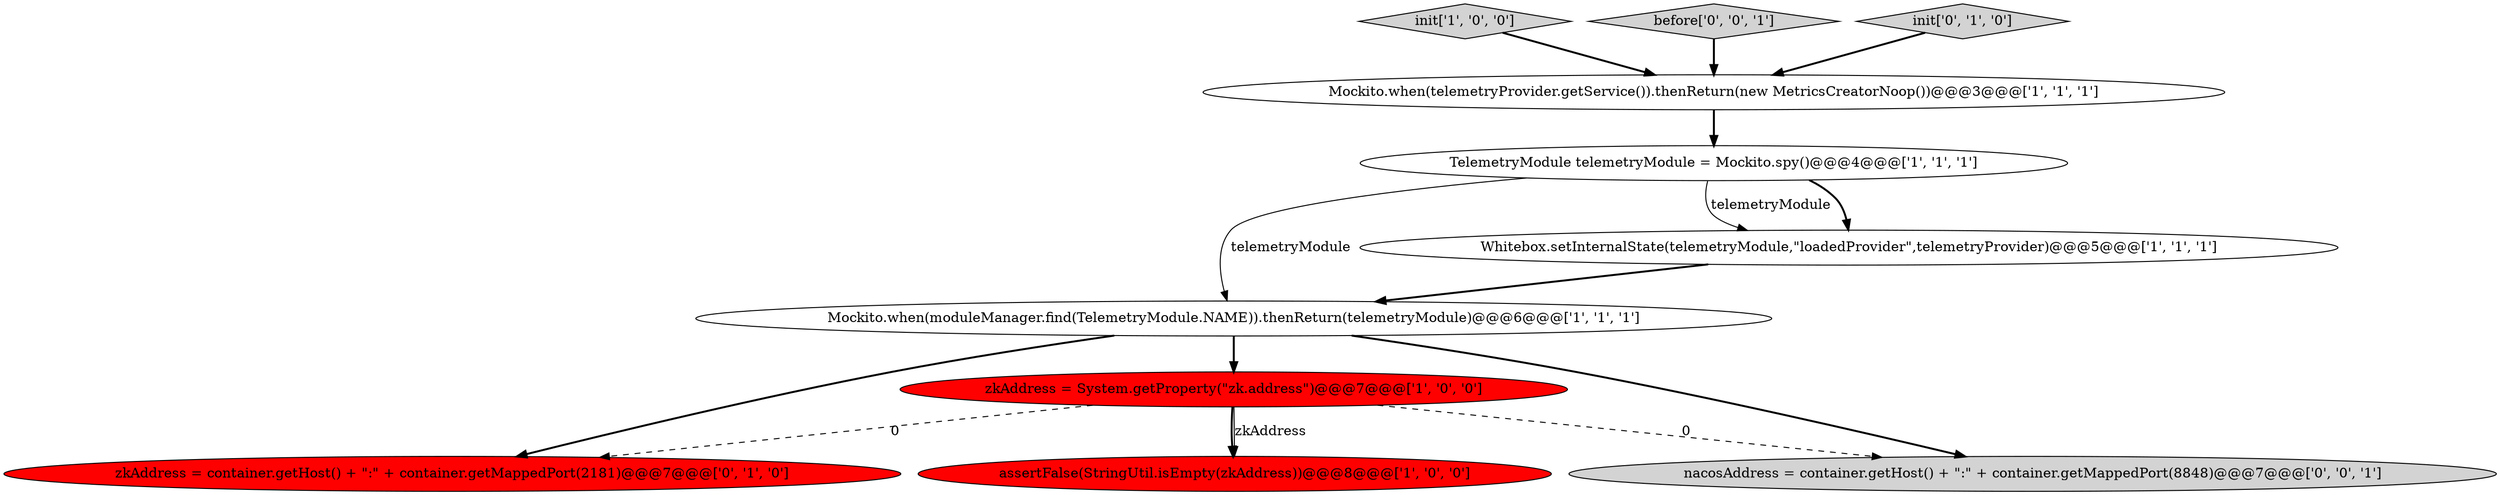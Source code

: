 digraph {
1 [style = filled, label = "init['1', '0', '0']", fillcolor = lightgray, shape = diamond image = "AAA0AAABBB1BBB"];
3 [style = filled, label = "assertFalse(StringUtil.isEmpty(zkAddress))@@@8@@@['1', '0', '0']", fillcolor = red, shape = ellipse image = "AAA1AAABBB1BBB"];
6 [style = filled, label = "zkAddress = System.getProperty(\"zk.address\")@@@7@@@['1', '0', '0']", fillcolor = red, shape = ellipse image = "AAA1AAABBB1BBB"];
0 [style = filled, label = "Mockito.when(telemetryProvider.getService()).thenReturn(new MetricsCreatorNoop())@@@3@@@['1', '1', '1']", fillcolor = white, shape = ellipse image = "AAA0AAABBB1BBB"];
9 [style = filled, label = "before['0', '0', '1']", fillcolor = lightgray, shape = diamond image = "AAA0AAABBB3BBB"];
4 [style = filled, label = "Mockito.when(moduleManager.find(TelemetryModule.NAME)).thenReturn(telemetryModule)@@@6@@@['1', '1', '1']", fillcolor = white, shape = ellipse image = "AAA0AAABBB1BBB"];
7 [style = filled, label = "init['0', '1', '0']", fillcolor = lightgray, shape = diamond image = "AAA0AAABBB2BBB"];
2 [style = filled, label = "Whitebox.setInternalState(telemetryModule,\"loadedProvider\",telemetryProvider)@@@5@@@['1', '1', '1']", fillcolor = white, shape = ellipse image = "AAA0AAABBB1BBB"];
8 [style = filled, label = "zkAddress = container.getHost() + \":\" + container.getMappedPort(2181)@@@7@@@['0', '1', '0']", fillcolor = red, shape = ellipse image = "AAA1AAABBB2BBB"];
10 [style = filled, label = "nacosAddress = container.getHost() + \":\" + container.getMappedPort(8848)@@@7@@@['0', '0', '1']", fillcolor = lightgray, shape = ellipse image = "AAA0AAABBB3BBB"];
5 [style = filled, label = "TelemetryModule telemetryModule = Mockito.spy()@@@4@@@['1', '1', '1']", fillcolor = white, shape = ellipse image = "AAA0AAABBB1BBB"];
4->10 [style = bold, label=""];
6->3 [style = bold, label=""];
4->8 [style = bold, label=""];
5->2 [style = bold, label=""];
6->8 [style = dashed, label="0"];
7->0 [style = bold, label=""];
6->10 [style = dashed, label="0"];
1->0 [style = bold, label=""];
9->0 [style = bold, label=""];
5->2 [style = solid, label="telemetryModule"];
5->4 [style = solid, label="telemetryModule"];
6->3 [style = solid, label="zkAddress"];
4->6 [style = bold, label=""];
2->4 [style = bold, label=""];
0->5 [style = bold, label=""];
}
